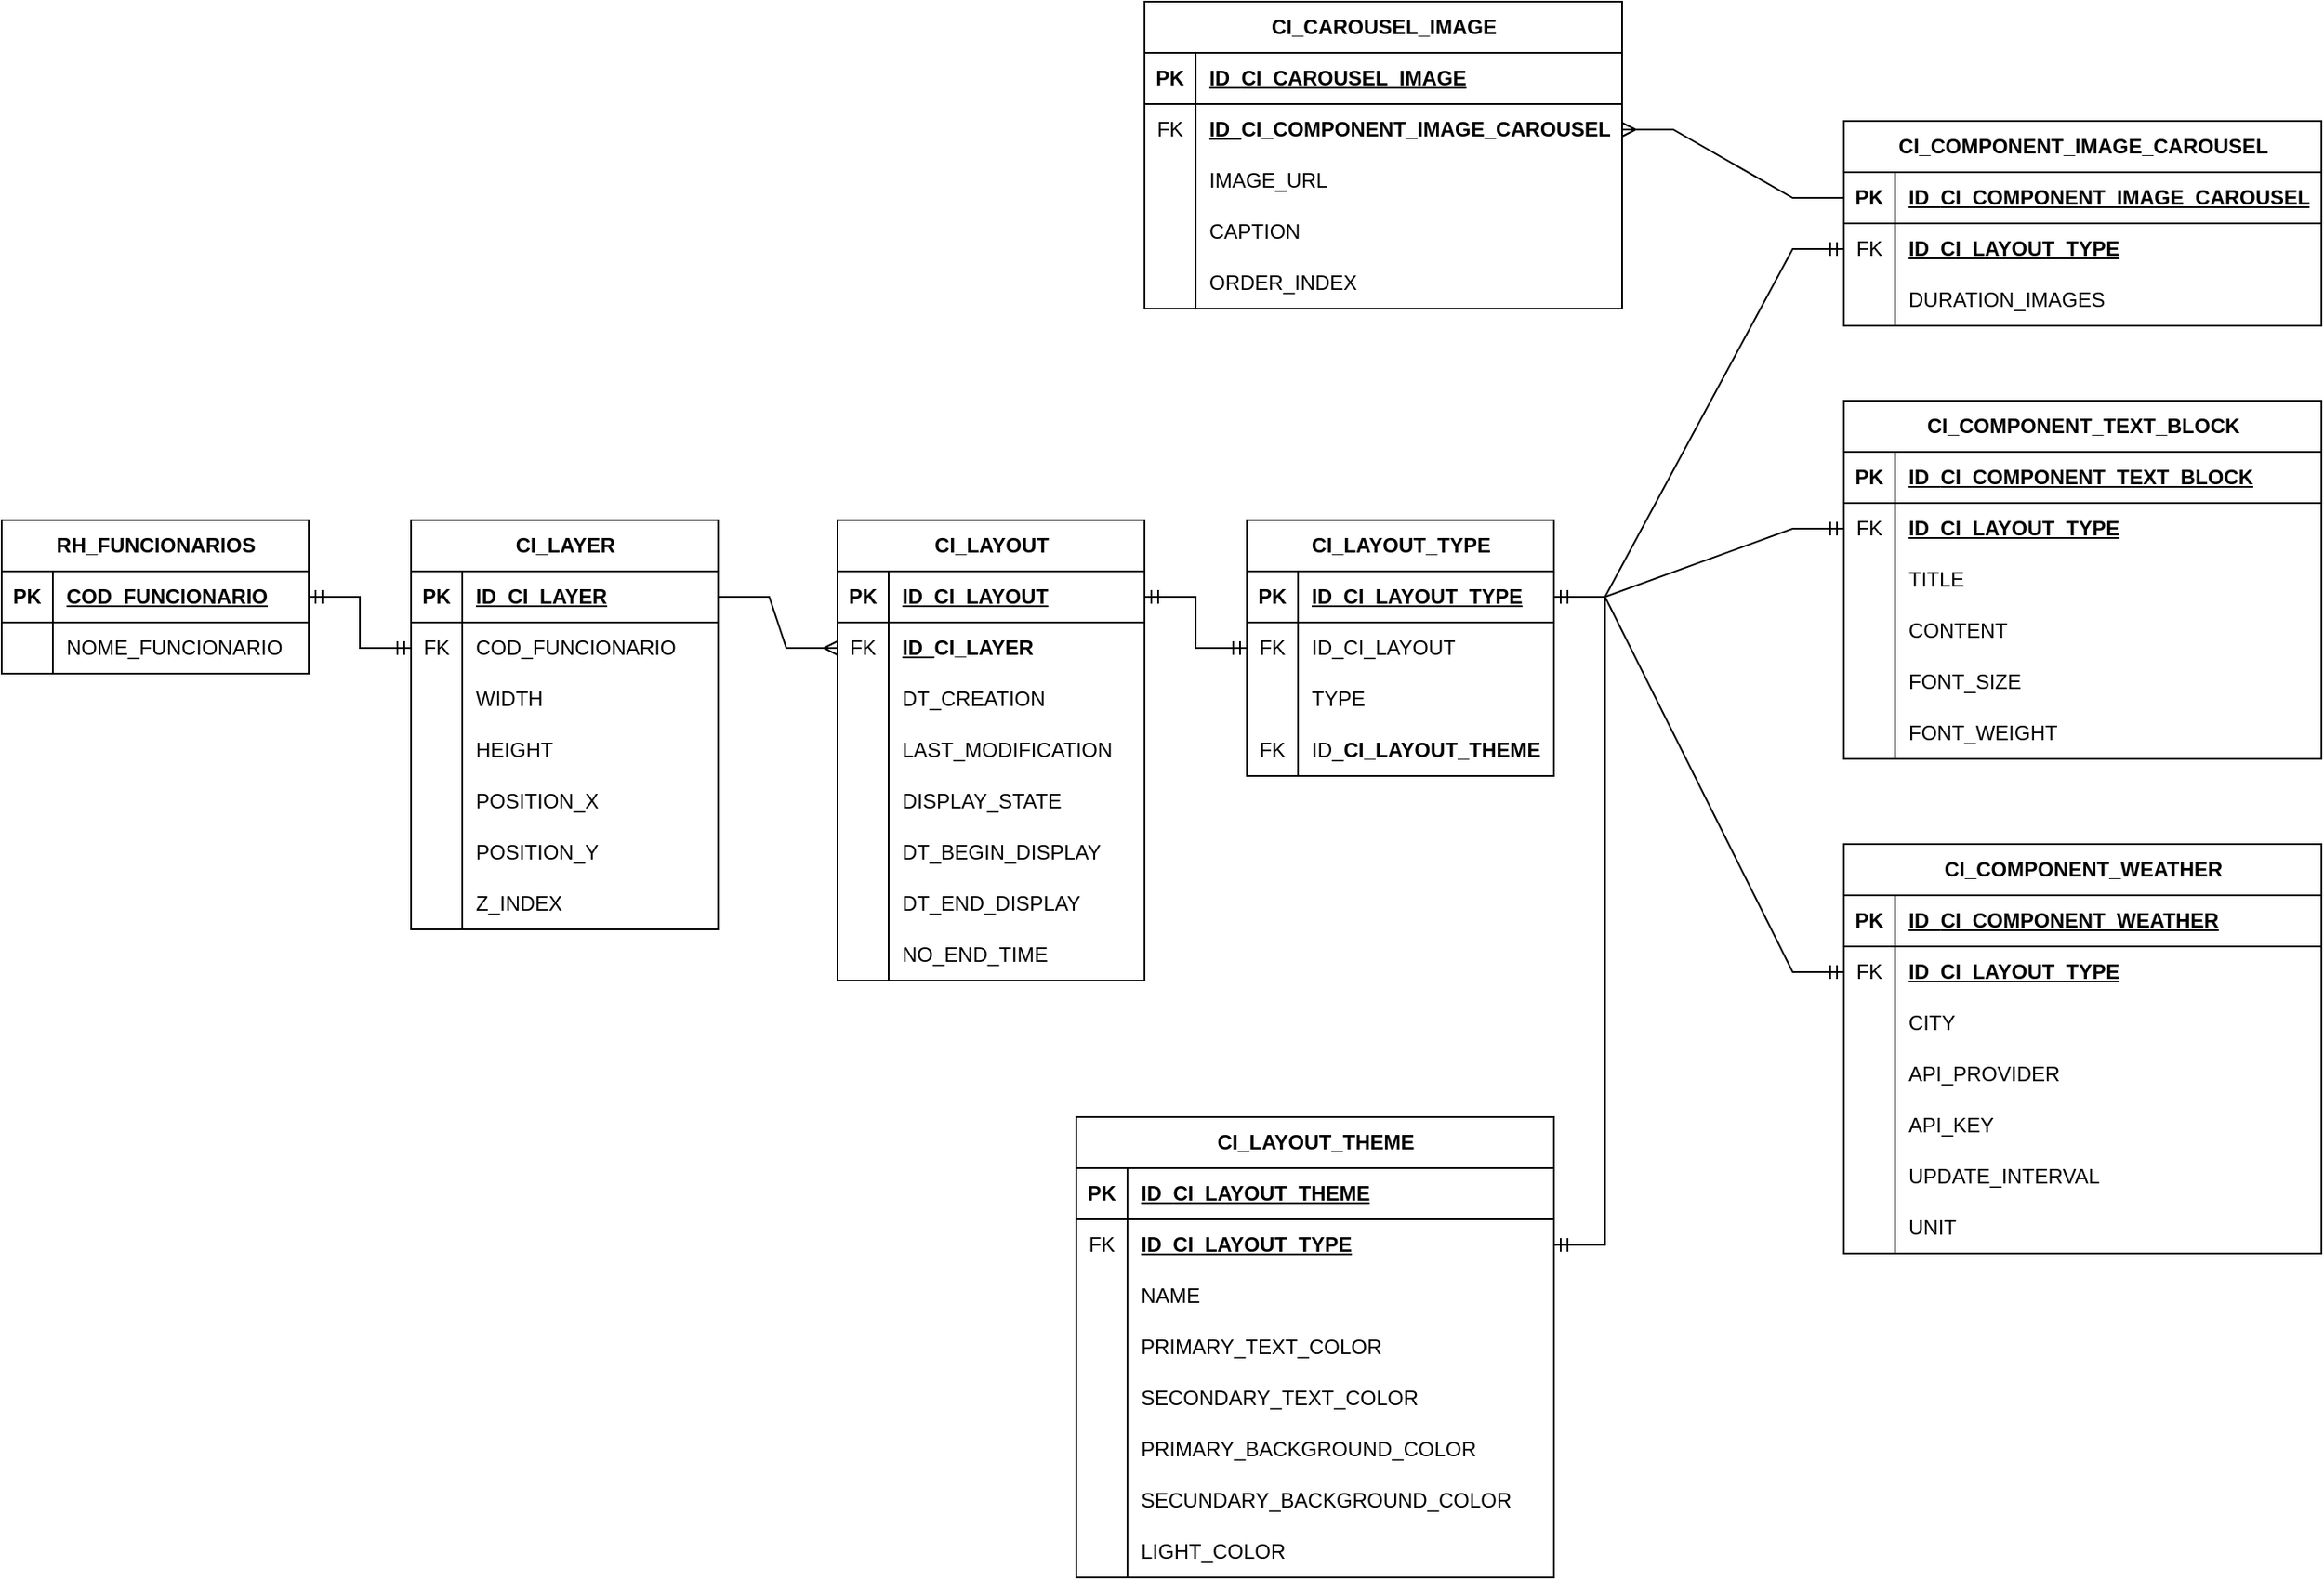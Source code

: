 <mxfile version="27.0.9">
  <diagram name="Página-1" id="IcR8IVx_5vvTw2B28DHa">
    <mxGraphModel dx="323" dy="1937" grid="0" gridSize="10" guides="1" tooltips="1" connect="1" arrows="1" fold="1" page="0" pageScale="1" pageWidth="827" pageHeight="1169" math="0" shadow="0">
      <root>
        <mxCell id="0" />
        <mxCell id="1" parent="0" />
        <mxCell id="bph9Scvqhu1BYLkuqi2d-315" value="CI_LAYOUT" style="shape=table;startSize=30;container=1;collapsible=1;childLayout=tableLayout;fixedRows=1;rowLines=0;fontStyle=1;align=center;resizeLast=1;html=1;" parent="1" vertex="1">
          <mxGeometry x="1450" y="-736" width="180" height="270" as="geometry" />
        </mxCell>
        <mxCell id="bph9Scvqhu1BYLkuqi2d-316" value="" style="shape=tableRow;horizontal=0;startSize=0;swimlaneHead=0;swimlaneBody=0;fillColor=none;collapsible=0;dropTarget=0;points=[[0,0.5],[1,0.5]];portConstraint=eastwest;top=0;left=0;right=0;bottom=1;" parent="bph9Scvqhu1BYLkuqi2d-315" vertex="1">
          <mxGeometry y="30" width="180" height="30" as="geometry" />
        </mxCell>
        <mxCell id="bph9Scvqhu1BYLkuqi2d-317" value="PK" style="shape=partialRectangle;connectable=0;fillColor=none;top=0;left=0;bottom=0;right=0;fontStyle=1;overflow=hidden;whiteSpace=wrap;html=1;" parent="bph9Scvqhu1BYLkuqi2d-316" vertex="1">
          <mxGeometry width="30" height="30" as="geometry">
            <mxRectangle width="30" height="30" as="alternateBounds" />
          </mxGeometry>
        </mxCell>
        <mxCell id="bph9Scvqhu1BYLkuqi2d-318" value="ID_CI_LAYOUT" style="shape=partialRectangle;connectable=0;fillColor=none;top=0;left=0;bottom=0;right=0;align=left;spacingLeft=6;fontStyle=5;overflow=hidden;whiteSpace=wrap;html=1;" parent="bph9Scvqhu1BYLkuqi2d-316" vertex="1">
          <mxGeometry x="30" width="150" height="30" as="geometry">
            <mxRectangle width="150" height="30" as="alternateBounds" />
          </mxGeometry>
        </mxCell>
        <mxCell id="bph9Scvqhu1BYLkuqi2d-319" value="" style="shape=tableRow;horizontal=0;startSize=0;swimlaneHead=0;swimlaneBody=0;fillColor=none;collapsible=0;dropTarget=0;points=[[0,0.5],[1,0.5]];portConstraint=eastwest;top=0;left=0;right=0;bottom=0;" parent="bph9Scvqhu1BYLkuqi2d-315" vertex="1">
          <mxGeometry y="60" width="180" height="30" as="geometry" />
        </mxCell>
        <mxCell id="bph9Scvqhu1BYLkuqi2d-320" value="FK" style="shape=partialRectangle;connectable=0;fillColor=none;top=0;left=0;bottom=0;right=0;fontStyle=0;overflow=hidden;whiteSpace=wrap;html=1;" parent="bph9Scvqhu1BYLkuqi2d-319" vertex="1">
          <mxGeometry width="30" height="30" as="geometry">
            <mxRectangle width="30" height="30" as="alternateBounds" />
          </mxGeometry>
        </mxCell>
        <mxCell id="bph9Scvqhu1BYLkuqi2d-321" value="&lt;span style=&quot;font-weight: 700; text-decoration-line: underline;&quot;&gt;ID_&lt;/span&gt;&lt;span style=&quot;font-weight: 700; text-wrap-mode: nowrap; text-align: center;&quot;&gt;CI_LAYER&lt;/span&gt;" style="shape=partialRectangle;connectable=0;fillColor=none;top=0;left=0;bottom=0;right=0;align=left;spacingLeft=6;fontStyle=0;overflow=hidden;whiteSpace=wrap;html=1;" parent="bph9Scvqhu1BYLkuqi2d-319" vertex="1">
          <mxGeometry x="30" width="150" height="30" as="geometry">
            <mxRectangle width="150" height="30" as="alternateBounds" />
          </mxGeometry>
        </mxCell>
        <mxCell id="bph9Scvqhu1BYLkuqi2d-322" value="" style="shape=tableRow;horizontal=0;startSize=0;swimlaneHead=0;swimlaneBody=0;fillColor=none;collapsible=0;dropTarget=0;points=[[0,0.5],[1,0.5]];portConstraint=eastwest;top=0;left=0;right=0;bottom=0;" parent="bph9Scvqhu1BYLkuqi2d-315" vertex="1">
          <mxGeometry y="90" width="180" height="30" as="geometry" />
        </mxCell>
        <mxCell id="bph9Scvqhu1BYLkuqi2d-323" value="" style="shape=partialRectangle;connectable=0;fillColor=none;top=0;left=0;bottom=0;right=0;editable=1;overflow=hidden;whiteSpace=wrap;html=1;" parent="bph9Scvqhu1BYLkuqi2d-322" vertex="1">
          <mxGeometry width="30" height="30" as="geometry">
            <mxRectangle width="30" height="30" as="alternateBounds" />
          </mxGeometry>
        </mxCell>
        <mxCell id="bph9Scvqhu1BYLkuqi2d-324" value="DT_CREATION" style="shape=partialRectangle;connectable=0;fillColor=none;top=0;left=0;bottom=0;right=0;align=left;spacingLeft=6;overflow=hidden;whiteSpace=wrap;html=1;" parent="bph9Scvqhu1BYLkuqi2d-322" vertex="1">
          <mxGeometry x="30" width="150" height="30" as="geometry">
            <mxRectangle width="150" height="30" as="alternateBounds" />
          </mxGeometry>
        </mxCell>
        <mxCell id="bph9Scvqhu1BYLkuqi2d-325" value="" style="shape=tableRow;horizontal=0;startSize=0;swimlaneHead=0;swimlaneBody=0;fillColor=none;collapsible=0;dropTarget=0;points=[[0,0.5],[1,0.5]];portConstraint=eastwest;top=0;left=0;right=0;bottom=0;" parent="bph9Scvqhu1BYLkuqi2d-315" vertex="1">
          <mxGeometry y="120" width="180" height="30" as="geometry" />
        </mxCell>
        <mxCell id="bph9Scvqhu1BYLkuqi2d-326" value="" style="shape=partialRectangle;connectable=0;fillColor=none;top=0;left=0;bottom=0;right=0;editable=1;overflow=hidden;whiteSpace=wrap;html=1;" parent="bph9Scvqhu1BYLkuqi2d-325" vertex="1">
          <mxGeometry width="30" height="30" as="geometry">
            <mxRectangle width="30" height="30" as="alternateBounds" />
          </mxGeometry>
        </mxCell>
        <mxCell id="bph9Scvqhu1BYLkuqi2d-327" value="LAST_MODIFICATION" style="shape=partialRectangle;connectable=0;fillColor=none;top=0;left=0;bottom=0;right=0;align=left;spacingLeft=6;overflow=hidden;whiteSpace=wrap;html=1;" parent="bph9Scvqhu1BYLkuqi2d-325" vertex="1">
          <mxGeometry x="30" width="150" height="30" as="geometry">
            <mxRectangle width="150" height="30" as="alternateBounds" />
          </mxGeometry>
        </mxCell>
        <mxCell id="bph9Scvqhu1BYLkuqi2d-328" value="" style="shape=tableRow;horizontal=0;startSize=0;swimlaneHead=0;swimlaneBody=0;fillColor=none;collapsible=0;dropTarget=0;points=[[0,0.5],[1,0.5]];portConstraint=eastwest;top=0;left=0;right=0;bottom=0;" parent="bph9Scvqhu1BYLkuqi2d-315" vertex="1">
          <mxGeometry y="150" width="180" height="30" as="geometry" />
        </mxCell>
        <mxCell id="bph9Scvqhu1BYLkuqi2d-329" value="" style="shape=partialRectangle;connectable=0;fillColor=none;top=0;left=0;bottom=0;right=0;editable=1;overflow=hidden;whiteSpace=wrap;html=1;" parent="bph9Scvqhu1BYLkuqi2d-328" vertex="1">
          <mxGeometry width="30" height="30" as="geometry">
            <mxRectangle width="30" height="30" as="alternateBounds" />
          </mxGeometry>
        </mxCell>
        <mxCell id="bph9Scvqhu1BYLkuqi2d-330" value="DISPLAY_STATE" style="shape=partialRectangle;connectable=0;fillColor=none;top=0;left=0;bottom=0;right=0;align=left;spacingLeft=6;overflow=hidden;whiteSpace=wrap;html=1;" parent="bph9Scvqhu1BYLkuqi2d-328" vertex="1">
          <mxGeometry x="30" width="150" height="30" as="geometry">
            <mxRectangle width="150" height="30" as="alternateBounds" />
          </mxGeometry>
        </mxCell>
        <mxCell id="bph9Scvqhu1BYLkuqi2d-552" value="" style="shape=tableRow;horizontal=0;startSize=0;swimlaneHead=0;swimlaneBody=0;fillColor=none;collapsible=0;dropTarget=0;points=[[0,0.5],[1,0.5]];portConstraint=eastwest;top=0;left=0;right=0;bottom=0;" parent="bph9Scvqhu1BYLkuqi2d-315" vertex="1">
          <mxGeometry y="180" width="180" height="30" as="geometry" />
        </mxCell>
        <mxCell id="bph9Scvqhu1BYLkuqi2d-553" value="" style="shape=partialRectangle;connectable=0;fillColor=none;top=0;left=0;bottom=0;right=0;editable=1;overflow=hidden;whiteSpace=wrap;html=1;" parent="bph9Scvqhu1BYLkuqi2d-552" vertex="1">
          <mxGeometry width="30" height="30" as="geometry">
            <mxRectangle width="30" height="30" as="alternateBounds" />
          </mxGeometry>
        </mxCell>
        <mxCell id="bph9Scvqhu1BYLkuqi2d-554" value="DT_BEGIN_DISPLAY" style="shape=partialRectangle;connectable=0;fillColor=none;top=0;left=0;bottom=0;right=0;align=left;spacingLeft=6;overflow=hidden;whiteSpace=wrap;html=1;" parent="bph9Scvqhu1BYLkuqi2d-552" vertex="1">
          <mxGeometry x="30" width="150" height="30" as="geometry">
            <mxRectangle width="150" height="30" as="alternateBounds" />
          </mxGeometry>
        </mxCell>
        <mxCell id="bph9Scvqhu1BYLkuqi2d-555" value="" style="shape=tableRow;horizontal=0;startSize=0;swimlaneHead=0;swimlaneBody=0;fillColor=none;collapsible=0;dropTarget=0;points=[[0,0.5],[1,0.5]];portConstraint=eastwest;top=0;left=0;right=0;bottom=0;" parent="bph9Scvqhu1BYLkuqi2d-315" vertex="1">
          <mxGeometry y="210" width="180" height="30" as="geometry" />
        </mxCell>
        <mxCell id="bph9Scvqhu1BYLkuqi2d-556" value="" style="shape=partialRectangle;connectable=0;fillColor=none;top=0;left=0;bottom=0;right=0;editable=1;overflow=hidden;whiteSpace=wrap;html=1;" parent="bph9Scvqhu1BYLkuqi2d-555" vertex="1">
          <mxGeometry width="30" height="30" as="geometry">
            <mxRectangle width="30" height="30" as="alternateBounds" />
          </mxGeometry>
        </mxCell>
        <mxCell id="bph9Scvqhu1BYLkuqi2d-557" value="DT_END_DISPLAY" style="shape=partialRectangle;connectable=0;fillColor=none;top=0;left=0;bottom=0;right=0;align=left;spacingLeft=6;overflow=hidden;whiteSpace=wrap;html=1;" parent="bph9Scvqhu1BYLkuqi2d-555" vertex="1">
          <mxGeometry x="30" width="150" height="30" as="geometry">
            <mxRectangle width="150" height="30" as="alternateBounds" />
          </mxGeometry>
        </mxCell>
        <mxCell id="bph9Scvqhu1BYLkuqi2d-598" value="" style="shape=tableRow;horizontal=0;startSize=0;swimlaneHead=0;swimlaneBody=0;fillColor=none;collapsible=0;dropTarget=0;points=[[0,0.5],[1,0.5]];portConstraint=eastwest;top=0;left=0;right=0;bottom=0;" parent="bph9Scvqhu1BYLkuqi2d-315" vertex="1">
          <mxGeometry y="240" width="180" height="30" as="geometry" />
        </mxCell>
        <mxCell id="bph9Scvqhu1BYLkuqi2d-599" value="" style="shape=partialRectangle;connectable=0;fillColor=none;top=0;left=0;bottom=0;right=0;editable=1;overflow=hidden;whiteSpace=wrap;html=1;" parent="bph9Scvqhu1BYLkuqi2d-598" vertex="1">
          <mxGeometry width="30" height="30" as="geometry">
            <mxRectangle width="30" height="30" as="alternateBounds" />
          </mxGeometry>
        </mxCell>
        <mxCell id="bph9Scvqhu1BYLkuqi2d-600" value="NO_END_TIME" style="shape=partialRectangle;connectable=0;fillColor=none;top=0;left=0;bottom=0;right=0;align=left;spacingLeft=6;overflow=hidden;whiteSpace=wrap;html=1;" parent="bph9Scvqhu1BYLkuqi2d-598" vertex="1">
          <mxGeometry x="30" width="150" height="30" as="geometry">
            <mxRectangle width="150" height="30" as="alternateBounds" />
          </mxGeometry>
        </mxCell>
        <mxCell id="bph9Scvqhu1BYLkuqi2d-408" value="RH_FUNCIONARIOS" style="shape=table;startSize=30;container=1;collapsible=1;childLayout=tableLayout;fixedRows=1;rowLines=0;fontStyle=1;align=center;resizeLast=1;html=1;" parent="1" vertex="1">
          <mxGeometry x="960" y="-736" width="180" height="90" as="geometry" />
        </mxCell>
        <mxCell id="bph9Scvqhu1BYLkuqi2d-409" value="" style="shape=tableRow;horizontal=0;startSize=0;swimlaneHead=0;swimlaneBody=0;fillColor=none;collapsible=0;dropTarget=0;points=[[0,0.5],[1,0.5]];portConstraint=eastwest;top=0;left=0;right=0;bottom=1;" parent="bph9Scvqhu1BYLkuqi2d-408" vertex="1">
          <mxGeometry y="30" width="180" height="30" as="geometry" />
        </mxCell>
        <mxCell id="bph9Scvqhu1BYLkuqi2d-410" value="PK" style="shape=partialRectangle;connectable=0;fillColor=none;top=0;left=0;bottom=0;right=0;fontStyle=1;overflow=hidden;whiteSpace=wrap;html=1;" parent="bph9Scvqhu1BYLkuqi2d-409" vertex="1">
          <mxGeometry width="30" height="30" as="geometry">
            <mxRectangle width="30" height="30" as="alternateBounds" />
          </mxGeometry>
        </mxCell>
        <mxCell id="bph9Scvqhu1BYLkuqi2d-411" value="COD_FUNCIONARIO" style="shape=partialRectangle;connectable=0;fillColor=none;top=0;left=0;bottom=0;right=0;align=left;spacingLeft=6;fontStyle=5;overflow=hidden;whiteSpace=wrap;html=1;" parent="bph9Scvqhu1BYLkuqi2d-409" vertex="1">
          <mxGeometry x="30" width="150" height="30" as="geometry">
            <mxRectangle width="150" height="30" as="alternateBounds" />
          </mxGeometry>
        </mxCell>
        <mxCell id="bph9Scvqhu1BYLkuqi2d-412" value="" style="shape=tableRow;horizontal=0;startSize=0;swimlaneHead=0;swimlaneBody=0;fillColor=none;collapsible=0;dropTarget=0;points=[[0,0.5],[1,0.5]];portConstraint=eastwest;top=0;left=0;right=0;bottom=0;" parent="bph9Scvqhu1BYLkuqi2d-408" vertex="1">
          <mxGeometry y="60" width="180" height="30" as="geometry" />
        </mxCell>
        <mxCell id="bph9Scvqhu1BYLkuqi2d-413" value="" style="shape=partialRectangle;connectable=0;fillColor=none;top=0;left=0;bottom=0;right=0;editable=1;overflow=hidden;whiteSpace=wrap;html=1;" parent="bph9Scvqhu1BYLkuqi2d-412" vertex="1">
          <mxGeometry width="30" height="30" as="geometry">
            <mxRectangle width="30" height="30" as="alternateBounds" />
          </mxGeometry>
        </mxCell>
        <mxCell id="bph9Scvqhu1BYLkuqi2d-414" value="NOME_FUNCIONARIO" style="shape=partialRectangle;connectable=0;fillColor=none;top=0;left=0;bottom=0;right=0;align=left;spacingLeft=6;overflow=hidden;whiteSpace=wrap;html=1;" parent="bph9Scvqhu1BYLkuqi2d-412" vertex="1">
          <mxGeometry x="30" width="150" height="30" as="geometry">
            <mxRectangle width="150" height="30" as="alternateBounds" />
          </mxGeometry>
        </mxCell>
        <mxCell id="bph9Scvqhu1BYLkuqi2d-415" value="" style="edgeStyle=entityRelationEdgeStyle;fontSize=12;html=1;endArrow=ERmandOne;startArrow=ERmandOne;rounded=0;entryX=0;entryY=0.5;entryDx=0;entryDy=0;exitX=1;exitY=0.5;exitDx=0;exitDy=0;" parent="1" source="bph9Scvqhu1BYLkuqi2d-316" target="bph9Scvqhu1BYLkuqi2d-420" edge="1">
          <mxGeometry width="100" height="100" relative="1" as="geometry">
            <mxPoint x="1470" y="-151" as="sourcePoint" />
            <mxPoint x="1410" y="-366" as="targetPoint" />
          </mxGeometry>
        </mxCell>
        <mxCell id="bph9Scvqhu1BYLkuqi2d-416" value="CI_LAYOUT_TYPE" style="shape=table;startSize=30;container=1;collapsible=1;childLayout=tableLayout;fixedRows=1;rowLines=0;fontStyle=1;align=center;resizeLast=1;html=1;" parent="1" vertex="1">
          <mxGeometry x="1690" y="-736" width="180" height="150" as="geometry" />
        </mxCell>
        <mxCell id="bph9Scvqhu1BYLkuqi2d-417" value="" style="shape=tableRow;horizontal=0;startSize=0;swimlaneHead=0;swimlaneBody=0;fillColor=none;collapsible=0;dropTarget=0;points=[[0,0.5],[1,0.5]];portConstraint=eastwest;top=0;left=0;right=0;bottom=1;" parent="bph9Scvqhu1BYLkuqi2d-416" vertex="1">
          <mxGeometry y="30" width="180" height="30" as="geometry" />
        </mxCell>
        <mxCell id="bph9Scvqhu1BYLkuqi2d-418" value="PK" style="shape=partialRectangle;connectable=0;fillColor=none;top=0;left=0;bottom=0;right=0;fontStyle=1;overflow=hidden;whiteSpace=wrap;html=1;" parent="bph9Scvqhu1BYLkuqi2d-417" vertex="1">
          <mxGeometry width="30" height="30" as="geometry">
            <mxRectangle width="30" height="30" as="alternateBounds" />
          </mxGeometry>
        </mxCell>
        <mxCell id="bph9Scvqhu1BYLkuqi2d-419" value="ID_CI_LAYOUT_TYPE" style="shape=partialRectangle;connectable=0;fillColor=none;top=0;left=0;bottom=0;right=0;align=left;spacingLeft=6;fontStyle=5;overflow=hidden;whiteSpace=wrap;html=1;" parent="bph9Scvqhu1BYLkuqi2d-417" vertex="1">
          <mxGeometry x="30" width="150" height="30" as="geometry">
            <mxRectangle width="150" height="30" as="alternateBounds" />
          </mxGeometry>
        </mxCell>
        <mxCell id="bph9Scvqhu1BYLkuqi2d-420" value="" style="shape=tableRow;horizontal=0;startSize=0;swimlaneHead=0;swimlaneBody=0;fillColor=none;collapsible=0;dropTarget=0;points=[[0,0.5],[1,0.5]];portConstraint=eastwest;top=0;left=0;right=0;bottom=0;" parent="bph9Scvqhu1BYLkuqi2d-416" vertex="1">
          <mxGeometry y="60" width="180" height="30" as="geometry" />
        </mxCell>
        <mxCell id="bph9Scvqhu1BYLkuqi2d-421" value="FK" style="shape=partialRectangle;connectable=0;fillColor=none;top=0;left=0;bottom=0;right=0;fontStyle=0;overflow=hidden;whiteSpace=wrap;html=1;" parent="bph9Scvqhu1BYLkuqi2d-420" vertex="1">
          <mxGeometry width="30" height="30" as="geometry">
            <mxRectangle width="30" height="30" as="alternateBounds" />
          </mxGeometry>
        </mxCell>
        <mxCell id="bph9Scvqhu1BYLkuqi2d-422" value="ID_CI_LAYOUT" style="shape=partialRectangle;connectable=0;fillColor=none;top=0;left=0;bottom=0;right=0;align=left;spacingLeft=6;fontStyle=0;overflow=hidden;whiteSpace=wrap;html=1;" parent="bph9Scvqhu1BYLkuqi2d-420" vertex="1">
          <mxGeometry x="30" width="150" height="30" as="geometry">
            <mxRectangle width="150" height="30" as="alternateBounds" />
          </mxGeometry>
        </mxCell>
        <mxCell id="bph9Scvqhu1BYLkuqi2d-423" value="" style="shape=tableRow;horizontal=0;startSize=0;swimlaneHead=0;swimlaneBody=0;fillColor=none;collapsible=0;dropTarget=0;points=[[0,0.5],[1,0.5]];portConstraint=eastwest;top=0;left=0;right=0;bottom=0;" parent="bph9Scvqhu1BYLkuqi2d-416" vertex="1">
          <mxGeometry y="90" width="180" height="30" as="geometry" />
        </mxCell>
        <mxCell id="bph9Scvqhu1BYLkuqi2d-424" value="" style="shape=partialRectangle;connectable=0;fillColor=none;top=0;left=0;bottom=0;right=0;editable=1;overflow=hidden;whiteSpace=wrap;html=1;" parent="bph9Scvqhu1BYLkuqi2d-423" vertex="1">
          <mxGeometry width="30" height="30" as="geometry">
            <mxRectangle width="30" height="30" as="alternateBounds" />
          </mxGeometry>
        </mxCell>
        <mxCell id="bph9Scvqhu1BYLkuqi2d-425" value="TYPE" style="shape=partialRectangle;connectable=0;fillColor=none;top=0;left=0;bottom=0;right=0;align=left;spacingLeft=6;overflow=hidden;whiteSpace=wrap;html=1;" parent="bph9Scvqhu1BYLkuqi2d-423" vertex="1">
          <mxGeometry x="30" width="150" height="30" as="geometry">
            <mxRectangle width="150" height="30" as="alternateBounds" />
          </mxGeometry>
        </mxCell>
        <mxCell id="bph9Scvqhu1BYLkuqi2d-558" value="" style="shape=tableRow;horizontal=0;startSize=0;swimlaneHead=0;swimlaneBody=0;fillColor=none;collapsible=0;dropTarget=0;points=[[0,0.5],[1,0.5]];portConstraint=eastwest;top=0;left=0;right=0;bottom=0;" parent="bph9Scvqhu1BYLkuqi2d-416" vertex="1">
          <mxGeometry y="120" width="180" height="30" as="geometry" />
        </mxCell>
        <mxCell id="bph9Scvqhu1BYLkuqi2d-559" value="FK" style="shape=partialRectangle;connectable=0;fillColor=none;top=0;left=0;bottom=0;right=0;fontStyle=0;overflow=hidden;whiteSpace=wrap;html=1;" parent="bph9Scvqhu1BYLkuqi2d-558" vertex="1">
          <mxGeometry width="30" height="30" as="geometry">
            <mxRectangle width="30" height="30" as="alternateBounds" />
          </mxGeometry>
        </mxCell>
        <mxCell id="bph9Scvqhu1BYLkuqi2d-560" value="ID_&lt;span style=&quot;font-weight: 700; text-align: center; text-wrap-mode: nowrap;&quot;&gt;CI_LAYOUT_THEME&lt;/span&gt;" style="shape=partialRectangle;connectable=0;fillColor=none;top=0;left=0;bottom=0;right=0;align=left;spacingLeft=6;fontStyle=0;overflow=hidden;whiteSpace=wrap;html=1;" parent="bph9Scvqhu1BYLkuqi2d-558" vertex="1">
          <mxGeometry x="30" width="150" height="30" as="geometry">
            <mxRectangle width="150" height="30" as="alternateBounds" />
          </mxGeometry>
        </mxCell>
        <mxCell id="bph9Scvqhu1BYLkuqi2d-432" value="" style="edgeStyle=entityRelationEdgeStyle;fontSize=12;html=1;endArrow=ERmany;rounded=0;entryX=0;entryY=0.5;entryDx=0;entryDy=0;exitX=1;exitY=0.5;exitDx=0;exitDy=0;" parent="1" source="bph9Scvqhu1BYLkuqi2d-602" target="bph9Scvqhu1BYLkuqi2d-319" edge="1">
          <mxGeometry width="100" height="100" relative="1" as="geometry">
            <mxPoint x="1140" y="-121" as="sourcePoint" />
            <mxPoint x="1280" y="-446" as="targetPoint" />
          </mxGeometry>
        </mxCell>
        <mxCell id="bph9Scvqhu1BYLkuqi2d-443" value="CI_COMPONENT_IMAGE_CAROUSEL" style="shape=table;startSize=30;container=1;collapsible=1;childLayout=tableLayout;fixedRows=1;rowLines=0;fontStyle=1;align=center;resizeLast=1;html=1;" parent="1" vertex="1">
          <mxGeometry x="2040" y="-970" width="280" height="120" as="geometry" />
        </mxCell>
        <mxCell id="bph9Scvqhu1BYLkuqi2d-444" value="" style="shape=tableRow;horizontal=0;startSize=0;swimlaneHead=0;swimlaneBody=0;fillColor=none;collapsible=0;dropTarget=0;points=[[0,0.5],[1,0.5]];portConstraint=eastwest;top=0;left=0;right=0;bottom=1;" parent="bph9Scvqhu1BYLkuqi2d-443" vertex="1">
          <mxGeometry y="30" width="280" height="30" as="geometry" />
        </mxCell>
        <mxCell id="bph9Scvqhu1BYLkuqi2d-445" value="PK" style="shape=partialRectangle;connectable=0;fillColor=none;top=0;left=0;bottom=0;right=0;fontStyle=1;overflow=hidden;whiteSpace=wrap;html=1;" parent="bph9Scvqhu1BYLkuqi2d-444" vertex="1">
          <mxGeometry width="30" height="30" as="geometry">
            <mxRectangle width="30" height="30" as="alternateBounds" />
          </mxGeometry>
        </mxCell>
        <mxCell id="bph9Scvqhu1BYLkuqi2d-446" value="ID_&lt;span style=&quot;text-align: center; text-wrap-mode: nowrap;&quot;&gt;CI_COMPONENT_IMAGE_CAROUSEL&lt;/span&gt;" style="shape=partialRectangle;connectable=0;fillColor=none;top=0;left=0;bottom=0;right=0;align=left;spacingLeft=6;fontStyle=5;overflow=hidden;whiteSpace=wrap;html=1;" parent="bph9Scvqhu1BYLkuqi2d-444" vertex="1">
          <mxGeometry x="30" width="250" height="30" as="geometry">
            <mxRectangle width="250" height="30" as="alternateBounds" />
          </mxGeometry>
        </mxCell>
        <mxCell id="bph9Scvqhu1BYLkuqi2d-447" value="" style="shape=tableRow;horizontal=0;startSize=0;swimlaneHead=0;swimlaneBody=0;fillColor=none;collapsible=0;dropTarget=0;points=[[0,0.5],[1,0.5]];portConstraint=eastwest;top=0;left=0;right=0;bottom=0;" parent="bph9Scvqhu1BYLkuqi2d-443" vertex="1">
          <mxGeometry y="60" width="280" height="30" as="geometry" />
        </mxCell>
        <mxCell id="bph9Scvqhu1BYLkuqi2d-448" value="FK" style="shape=partialRectangle;connectable=0;fillColor=none;top=0;left=0;bottom=0;right=0;fontStyle=0;overflow=hidden;whiteSpace=wrap;html=1;" parent="bph9Scvqhu1BYLkuqi2d-447" vertex="1">
          <mxGeometry width="30" height="30" as="geometry">
            <mxRectangle width="30" height="30" as="alternateBounds" />
          </mxGeometry>
        </mxCell>
        <mxCell id="bph9Scvqhu1BYLkuqi2d-449" value="&lt;span style=&quot;font-weight: 700; text-decoration-line: underline;&quot;&gt;ID_CI_LAYOUT_TYPE&lt;/span&gt;" style="shape=partialRectangle;connectable=0;fillColor=none;top=0;left=0;bottom=0;right=0;align=left;spacingLeft=6;fontStyle=0;overflow=hidden;whiteSpace=wrap;html=1;" parent="bph9Scvqhu1BYLkuqi2d-447" vertex="1">
          <mxGeometry x="30" width="250" height="30" as="geometry">
            <mxRectangle width="250" height="30" as="alternateBounds" />
          </mxGeometry>
        </mxCell>
        <mxCell id="bph9Scvqhu1BYLkuqi2d-450" value="" style="shape=tableRow;horizontal=0;startSize=0;swimlaneHead=0;swimlaneBody=0;fillColor=none;collapsible=0;dropTarget=0;points=[[0,0.5],[1,0.5]];portConstraint=eastwest;top=0;left=0;right=0;bottom=0;" parent="bph9Scvqhu1BYLkuqi2d-443" vertex="1">
          <mxGeometry y="90" width="280" height="30" as="geometry" />
        </mxCell>
        <mxCell id="bph9Scvqhu1BYLkuqi2d-451" value="" style="shape=partialRectangle;connectable=0;fillColor=none;top=0;left=0;bottom=0;right=0;editable=1;overflow=hidden;whiteSpace=wrap;html=1;" parent="bph9Scvqhu1BYLkuqi2d-450" vertex="1">
          <mxGeometry width="30" height="30" as="geometry">
            <mxRectangle width="30" height="30" as="alternateBounds" />
          </mxGeometry>
        </mxCell>
        <mxCell id="bph9Scvqhu1BYLkuqi2d-452" value="DURATION_IMAGES" style="shape=partialRectangle;connectable=0;fillColor=none;top=0;left=0;bottom=0;right=0;align=left;spacingLeft=6;overflow=hidden;whiteSpace=wrap;html=1;" parent="bph9Scvqhu1BYLkuqi2d-450" vertex="1">
          <mxGeometry x="30" width="250" height="30" as="geometry">
            <mxRectangle width="250" height="30" as="alternateBounds" />
          </mxGeometry>
        </mxCell>
        <mxCell id="bph9Scvqhu1BYLkuqi2d-466" value="CI_CAROUSEL_IMAGE" style="shape=table;startSize=30;container=1;collapsible=1;childLayout=tableLayout;fixedRows=1;rowLines=0;fontStyle=1;align=center;resizeLast=1;html=1;" parent="1" vertex="1">
          <mxGeometry x="1630" y="-1040" width="280" height="180" as="geometry" />
        </mxCell>
        <mxCell id="bph9Scvqhu1BYLkuqi2d-467" value="" style="shape=tableRow;horizontal=0;startSize=0;swimlaneHead=0;swimlaneBody=0;fillColor=none;collapsible=0;dropTarget=0;points=[[0,0.5],[1,0.5]];portConstraint=eastwest;top=0;left=0;right=0;bottom=1;" parent="bph9Scvqhu1BYLkuqi2d-466" vertex="1">
          <mxGeometry y="30" width="280" height="30" as="geometry" />
        </mxCell>
        <mxCell id="bph9Scvqhu1BYLkuqi2d-468" value="PK" style="shape=partialRectangle;connectable=0;fillColor=none;top=0;left=0;bottom=0;right=0;fontStyle=1;overflow=hidden;whiteSpace=wrap;html=1;" parent="bph9Scvqhu1BYLkuqi2d-467" vertex="1">
          <mxGeometry width="30" height="30" as="geometry">
            <mxRectangle width="30" height="30" as="alternateBounds" />
          </mxGeometry>
        </mxCell>
        <mxCell id="bph9Scvqhu1BYLkuqi2d-469" value="ID_&lt;span style=&quot;text-align: center; text-wrap-mode: nowrap;&quot;&gt;CI_CAROUSEL_IMAGE&lt;/span&gt;" style="shape=partialRectangle;connectable=0;fillColor=none;top=0;left=0;bottom=0;right=0;align=left;spacingLeft=6;fontStyle=5;overflow=hidden;whiteSpace=wrap;html=1;" parent="bph9Scvqhu1BYLkuqi2d-467" vertex="1">
          <mxGeometry x="30" width="250" height="30" as="geometry">
            <mxRectangle width="250" height="30" as="alternateBounds" />
          </mxGeometry>
        </mxCell>
        <mxCell id="bph9Scvqhu1BYLkuqi2d-470" value="" style="shape=tableRow;horizontal=0;startSize=0;swimlaneHead=0;swimlaneBody=0;fillColor=none;collapsible=0;dropTarget=0;points=[[0,0.5],[1,0.5]];portConstraint=eastwest;top=0;left=0;right=0;bottom=0;" parent="bph9Scvqhu1BYLkuqi2d-466" vertex="1">
          <mxGeometry y="60" width="280" height="30" as="geometry" />
        </mxCell>
        <mxCell id="bph9Scvqhu1BYLkuqi2d-471" value="FK" style="shape=partialRectangle;connectable=0;fillColor=none;top=0;left=0;bottom=0;right=0;fontStyle=0;overflow=hidden;whiteSpace=wrap;html=1;" parent="bph9Scvqhu1BYLkuqi2d-470" vertex="1">
          <mxGeometry width="30" height="30" as="geometry">
            <mxRectangle width="30" height="30" as="alternateBounds" />
          </mxGeometry>
        </mxCell>
        <mxCell id="bph9Scvqhu1BYLkuqi2d-472" value="&lt;span style=&quot;font-weight: 700; text-decoration-line: underline;&quot;&gt;ID_&lt;/span&gt;&lt;span style=&quot;font-weight: 700; text-wrap-mode: nowrap; text-align: center;&quot;&gt;CI_COMPONENT_IMAGE_CAROUSEL&lt;/span&gt;" style="shape=partialRectangle;connectable=0;fillColor=none;top=0;left=0;bottom=0;right=0;align=left;spacingLeft=6;fontStyle=0;overflow=hidden;whiteSpace=wrap;html=1;" parent="bph9Scvqhu1BYLkuqi2d-470" vertex="1">
          <mxGeometry x="30" width="250" height="30" as="geometry">
            <mxRectangle width="250" height="30" as="alternateBounds" />
          </mxGeometry>
        </mxCell>
        <mxCell id="bph9Scvqhu1BYLkuqi2d-473" value="" style="shape=tableRow;horizontal=0;startSize=0;swimlaneHead=0;swimlaneBody=0;fillColor=none;collapsible=0;dropTarget=0;points=[[0,0.5],[1,0.5]];portConstraint=eastwest;top=0;left=0;right=0;bottom=0;" parent="bph9Scvqhu1BYLkuqi2d-466" vertex="1">
          <mxGeometry y="90" width="280" height="30" as="geometry" />
        </mxCell>
        <mxCell id="bph9Scvqhu1BYLkuqi2d-474" value="" style="shape=partialRectangle;connectable=0;fillColor=none;top=0;left=0;bottom=0;right=0;editable=1;overflow=hidden;whiteSpace=wrap;html=1;" parent="bph9Scvqhu1BYLkuqi2d-473" vertex="1">
          <mxGeometry width="30" height="30" as="geometry">
            <mxRectangle width="30" height="30" as="alternateBounds" />
          </mxGeometry>
        </mxCell>
        <mxCell id="bph9Scvqhu1BYLkuqi2d-475" value="IMAGE_URL" style="shape=partialRectangle;connectable=0;fillColor=none;top=0;left=0;bottom=0;right=0;align=left;spacingLeft=6;overflow=hidden;whiteSpace=wrap;html=1;" parent="bph9Scvqhu1BYLkuqi2d-473" vertex="1">
          <mxGeometry x="30" width="250" height="30" as="geometry">
            <mxRectangle width="250" height="30" as="alternateBounds" />
          </mxGeometry>
        </mxCell>
        <mxCell id="bph9Scvqhu1BYLkuqi2d-476" value="" style="shape=tableRow;horizontal=0;startSize=0;swimlaneHead=0;swimlaneBody=0;fillColor=none;collapsible=0;dropTarget=0;points=[[0,0.5],[1,0.5]];portConstraint=eastwest;top=0;left=0;right=0;bottom=0;" parent="bph9Scvqhu1BYLkuqi2d-466" vertex="1">
          <mxGeometry y="120" width="280" height="30" as="geometry" />
        </mxCell>
        <mxCell id="bph9Scvqhu1BYLkuqi2d-477" value="" style="shape=partialRectangle;connectable=0;fillColor=none;top=0;left=0;bottom=0;right=0;editable=1;overflow=hidden;whiteSpace=wrap;html=1;" parent="bph9Scvqhu1BYLkuqi2d-476" vertex="1">
          <mxGeometry width="30" height="30" as="geometry">
            <mxRectangle width="30" height="30" as="alternateBounds" />
          </mxGeometry>
        </mxCell>
        <mxCell id="bph9Scvqhu1BYLkuqi2d-478" value="CAPTION" style="shape=partialRectangle;connectable=0;fillColor=none;top=0;left=0;bottom=0;right=0;align=left;spacingLeft=6;overflow=hidden;whiteSpace=wrap;html=1;" parent="bph9Scvqhu1BYLkuqi2d-476" vertex="1">
          <mxGeometry x="30" width="250" height="30" as="geometry">
            <mxRectangle width="250" height="30" as="alternateBounds" />
          </mxGeometry>
        </mxCell>
        <mxCell id="bph9Scvqhu1BYLkuqi2d-561" value="" style="shape=tableRow;horizontal=0;startSize=0;swimlaneHead=0;swimlaneBody=0;fillColor=none;collapsible=0;dropTarget=0;points=[[0,0.5],[1,0.5]];portConstraint=eastwest;top=0;left=0;right=0;bottom=0;" parent="bph9Scvqhu1BYLkuqi2d-466" vertex="1">
          <mxGeometry y="150" width="280" height="30" as="geometry" />
        </mxCell>
        <mxCell id="bph9Scvqhu1BYLkuqi2d-562" value="" style="shape=partialRectangle;connectable=0;fillColor=none;top=0;left=0;bottom=0;right=0;editable=1;overflow=hidden;whiteSpace=wrap;html=1;" parent="bph9Scvqhu1BYLkuqi2d-561" vertex="1">
          <mxGeometry width="30" height="30" as="geometry">
            <mxRectangle width="30" height="30" as="alternateBounds" />
          </mxGeometry>
        </mxCell>
        <mxCell id="bph9Scvqhu1BYLkuqi2d-563" value="ORDER_INDEX" style="shape=partialRectangle;connectable=0;fillColor=none;top=0;left=0;bottom=0;right=0;align=left;spacingLeft=6;overflow=hidden;whiteSpace=wrap;html=1;" parent="bph9Scvqhu1BYLkuqi2d-561" vertex="1">
          <mxGeometry x="30" width="250" height="30" as="geometry">
            <mxRectangle width="250" height="30" as="alternateBounds" />
          </mxGeometry>
        </mxCell>
        <mxCell id="bph9Scvqhu1BYLkuqi2d-498" value="CI_COMPONENT_WEATHER" style="shape=table;startSize=30;container=1;collapsible=1;childLayout=tableLayout;fixedRows=1;rowLines=0;fontStyle=1;align=center;resizeLast=1;html=1;" parent="1" vertex="1">
          <mxGeometry x="2040" y="-546" width="280" height="240" as="geometry" />
        </mxCell>
        <mxCell id="bph9Scvqhu1BYLkuqi2d-499" value="" style="shape=tableRow;horizontal=0;startSize=0;swimlaneHead=0;swimlaneBody=0;fillColor=none;collapsible=0;dropTarget=0;points=[[0,0.5],[1,0.5]];portConstraint=eastwest;top=0;left=0;right=0;bottom=1;" parent="bph9Scvqhu1BYLkuqi2d-498" vertex="1">
          <mxGeometry y="30" width="280" height="30" as="geometry" />
        </mxCell>
        <mxCell id="bph9Scvqhu1BYLkuqi2d-500" value="PK" style="shape=partialRectangle;connectable=0;fillColor=none;top=0;left=0;bottom=0;right=0;fontStyle=1;overflow=hidden;whiteSpace=wrap;html=1;" parent="bph9Scvqhu1BYLkuqi2d-499" vertex="1">
          <mxGeometry width="30" height="30" as="geometry">
            <mxRectangle width="30" height="30" as="alternateBounds" />
          </mxGeometry>
        </mxCell>
        <mxCell id="bph9Scvqhu1BYLkuqi2d-501" value="ID_&lt;span style=&quot;text-align: center; text-wrap-mode: nowrap;&quot;&gt;CI_COMPONENT_WEATHER&lt;/span&gt;" style="shape=partialRectangle;connectable=0;fillColor=none;top=0;left=0;bottom=0;right=0;align=left;spacingLeft=6;fontStyle=5;overflow=hidden;whiteSpace=wrap;html=1;" parent="bph9Scvqhu1BYLkuqi2d-499" vertex="1">
          <mxGeometry x="30" width="250" height="30" as="geometry">
            <mxRectangle width="250" height="30" as="alternateBounds" />
          </mxGeometry>
        </mxCell>
        <mxCell id="bph9Scvqhu1BYLkuqi2d-502" value="" style="shape=tableRow;horizontal=0;startSize=0;swimlaneHead=0;swimlaneBody=0;fillColor=none;collapsible=0;dropTarget=0;points=[[0,0.5],[1,0.5]];portConstraint=eastwest;top=0;left=0;right=0;bottom=0;" parent="bph9Scvqhu1BYLkuqi2d-498" vertex="1">
          <mxGeometry y="60" width="280" height="30" as="geometry" />
        </mxCell>
        <mxCell id="bph9Scvqhu1BYLkuqi2d-503" value="FK" style="shape=partialRectangle;connectable=0;fillColor=none;top=0;left=0;bottom=0;right=0;fontStyle=0;overflow=hidden;whiteSpace=wrap;html=1;" parent="bph9Scvqhu1BYLkuqi2d-502" vertex="1">
          <mxGeometry width="30" height="30" as="geometry">
            <mxRectangle width="30" height="30" as="alternateBounds" />
          </mxGeometry>
        </mxCell>
        <mxCell id="bph9Scvqhu1BYLkuqi2d-504" value="&lt;span style=&quot;font-weight: 700; text-decoration-line: underline;&quot;&gt;ID_CI_LAYOUT_TYPE&lt;/span&gt;" style="shape=partialRectangle;connectable=0;fillColor=none;top=0;left=0;bottom=0;right=0;align=left;spacingLeft=6;fontStyle=0;overflow=hidden;whiteSpace=wrap;html=1;" parent="bph9Scvqhu1BYLkuqi2d-502" vertex="1">
          <mxGeometry x="30" width="250" height="30" as="geometry">
            <mxRectangle width="250" height="30" as="alternateBounds" />
          </mxGeometry>
        </mxCell>
        <mxCell id="bph9Scvqhu1BYLkuqi2d-505" value="" style="shape=tableRow;horizontal=0;startSize=0;swimlaneHead=0;swimlaneBody=0;fillColor=none;collapsible=0;dropTarget=0;points=[[0,0.5],[1,0.5]];portConstraint=eastwest;top=0;left=0;right=0;bottom=0;" parent="bph9Scvqhu1BYLkuqi2d-498" vertex="1">
          <mxGeometry y="90" width="280" height="30" as="geometry" />
        </mxCell>
        <mxCell id="bph9Scvqhu1BYLkuqi2d-506" value="" style="shape=partialRectangle;connectable=0;fillColor=none;top=0;left=0;bottom=0;right=0;editable=1;overflow=hidden;whiteSpace=wrap;html=1;" parent="bph9Scvqhu1BYLkuqi2d-505" vertex="1">
          <mxGeometry width="30" height="30" as="geometry">
            <mxRectangle width="30" height="30" as="alternateBounds" />
          </mxGeometry>
        </mxCell>
        <mxCell id="bph9Scvqhu1BYLkuqi2d-507" value="CITY" style="shape=partialRectangle;connectable=0;fillColor=none;top=0;left=0;bottom=0;right=0;align=left;spacingLeft=6;overflow=hidden;whiteSpace=wrap;html=1;" parent="bph9Scvqhu1BYLkuqi2d-505" vertex="1">
          <mxGeometry x="30" width="250" height="30" as="geometry">
            <mxRectangle width="250" height="30" as="alternateBounds" />
          </mxGeometry>
        </mxCell>
        <mxCell id="bph9Scvqhu1BYLkuqi2d-508" value="" style="shape=tableRow;horizontal=0;startSize=0;swimlaneHead=0;swimlaneBody=0;fillColor=none;collapsible=0;dropTarget=0;points=[[0,0.5],[1,0.5]];portConstraint=eastwest;top=0;left=0;right=0;bottom=0;" parent="bph9Scvqhu1BYLkuqi2d-498" vertex="1">
          <mxGeometry y="120" width="280" height="30" as="geometry" />
        </mxCell>
        <mxCell id="bph9Scvqhu1BYLkuqi2d-509" value="" style="shape=partialRectangle;connectable=0;fillColor=none;top=0;left=0;bottom=0;right=0;editable=1;overflow=hidden;whiteSpace=wrap;html=1;" parent="bph9Scvqhu1BYLkuqi2d-508" vertex="1">
          <mxGeometry width="30" height="30" as="geometry">
            <mxRectangle width="30" height="30" as="alternateBounds" />
          </mxGeometry>
        </mxCell>
        <mxCell id="bph9Scvqhu1BYLkuqi2d-510" value="API_PROVIDER" style="shape=partialRectangle;connectable=0;fillColor=none;top=0;left=0;bottom=0;right=0;align=left;spacingLeft=6;overflow=hidden;whiteSpace=wrap;html=1;" parent="bph9Scvqhu1BYLkuqi2d-508" vertex="1">
          <mxGeometry x="30" width="250" height="30" as="geometry">
            <mxRectangle width="250" height="30" as="alternateBounds" />
          </mxGeometry>
        </mxCell>
        <mxCell id="bph9Scvqhu1BYLkuqi2d-520" value="" style="shape=tableRow;horizontal=0;startSize=0;swimlaneHead=0;swimlaneBody=0;fillColor=none;collapsible=0;dropTarget=0;points=[[0,0.5],[1,0.5]];portConstraint=eastwest;top=0;left=0;right=0;bottom=0;" parent="bph9Scvqhu1BYLkuqi2d-498" vertex="1">
          <mxGeometry y="150" width="280" height="30" as="geometry" />
        </mxCell>
        <mxCell id="bph9Scvqhu1BYLkuqi2d-521" value="" style="shape=partialRectangle;connectable=0;fillColor=none;top=0;left=0;bottom=0;right=0;editable=1;overflow=hidden;whiteSpace=wrap;html=1;" parent="bph9Scvqhu1BYLkuqi2d-520" vertex="1">
          <mxGeometry width="30" height="30" as="geometry">
            <mxRectangle width="30" height="30" as="alternateBounds" />
          </mxGeometry>
        </mxCell>
        <mxCell id="bph9Scvqhu1BYLkuqi2d-522" value="API_KEY" style="shape=partialRectangle;connectable=0;fillColor=none;top=0;left=0;bottom=0;right=0;align=left;spacingLeft=6;overflow=hidden;whiteSpace=wrap;html=1;" parent="bph9Scvqhu1BYLkuqi2d-520" vertex="1">
          <mxGeometry x="30" width="250" height="30" as="geometry">
            <mxRectangle width="250" height="30" as="alternateBounds" />
          </mxGeometry>
        </mxCell>
        <mxCell id="bph9Scvqhu1BYLkuqi2d-523" value="" style="shape=tableRow;horizontal=0;startSize=0;swimlaneHead=0;swimlaneBody=0;fillColor=none;collapsible=0;dropTarget=0;points=[[0,0.5],[1,0.5]];portConstraint=eastwest;top=0;left=0;right=0;bottom=0;" parent="bph9Scvqhu1BYLkuqi2d-498" vertex="1">
          <mxGeometry y="180" width="280" height="30" as="geometry" />
        </mxCell>
        <mxCell id="bph9Scvqhu1BYLkuqi2d-524" value="" style="shape=partialRectangle;connectable=0;fillColor=none;top=0;left=0;bottom=0;right=0;editable=1;overflow=hidden;whiteSpace=wrap;html=1;" parent="bph9Scvqhu1BYLkuqi2d-523" vertex="1">
          <mxGeometry width="30" height="30" as="geometry">
            <mxRectangle width="30" height="30" as="alternateBounds" />
          </mxGeometry>
        </mxCell>
        <mxCell id="bph9Scvqhu1BYLkuqi2d-525" value="UPDATE_INTERVAL" style="shape=partialRectangle;connectable=0;fillColor=none;top=0;left=0;bottom=0;right=0;align=left;spacingLeft=6;overflow=hidden;whiteSpace=wrap;html=1;" parent="bph9Scvqhu1BYLkuqi2d-523" vertex="1">
          <mxGeometry x="30" width="250" height="30" as="geometry">
            <mxRectangle width="250" height="30" as="alternateBounds" />
          </mxGeometry>
        </mxCell>
        <mxCell id="bph9Scvqhu1BYLkuqi2d-526" value="" style="shape=tableRow;horizontal=0;startSize=0;swimlaneHead=0;swimlaneBody=0;fillColor=none;collapsible=0;dropTarget=0;points=[[0,0.5],[1,0.5]];portConstraint=eastwest;top=0;left=0;right=0;bottom=0;" parent="bph9Scvqhu1BYLkuqi2d-498" vertex="1">
          <mxGeometry y="210" width="280" height="30" as="geometry" />
        </mxCell>
        <mxCell id="bph9Scvqhu1BYLkuqi2d-527" value="" style="shape=partialRectangle;connectable=0;fillColor=none;top=0;left=0;bottom=0;right=0;editable=1;overflow=hidden;whiteSpace=wrap;html=1;" parent="bph9Scvqhu1BYLkuqi2d-526" vertex="1">
          <mxGeometry width="30" height="30" as="geometry">
            <mxRectangle width="30" height="30" as="alternateBounds" />
          </mxGeometry>
        </mxCell>
        <mxCell id="bph9Scvqhu1BYLkuqi2d-528" value="UNIT" style="shape=partialRectangle;connectable=0;fillColor=none;top=0;left=0;bottom=0;right=0;align=left;spacingLeft=6;overflow=hidden;whiteSpace=wrap;html=1;" parent="bph9Scvqhu1BYLkuqi2d-526" vertex="1">
          <mxGeometry x="30" width="250" height="30" as="geometry">
            <mxRectangle width="250" height="30" as="alternateBounds" />
          </mxGeometry>
        </mxCell>
        <mxCell id="bph9Scvqhu1BYLkuqi2d-530" value="CI_COMPONENT_TEXT_BLOCK" style="shape=table;startSize=30;container=1;collapsible=1;childLayout=tableLayout;fixedRows=1;rowLines=0;fontStyle=1;align=center;resizeLast=1;html=1;" parent="1" vertex="1">
          <mxGeometry x="2040" y="-806" width="280" height="210" as="geometry" />
        </mxCell>
        <mxCell id="bph9Scvqhu1BYLkuqi2d-531" value="" style="shape=tableRow;horizontal=0;startSize=0;swimlaneHead=0;swimlaneBody=0;fillColor=none;collapsible=0;dropTarget=0;points=[[0,0.5],[1,0.5]];portConstraint=eastwest;top=0;left=0;right=0;bottom=1;" parent="bph9Scvqhu1BYLkuqi2d-530" vertex="1">
          <mxGeometry y="30" width="280" height="30" as="geometry" />
        </mxCell>
        <mxCell id="bph9Scvqhu1BYLkuqi2d-532" value="PK" style="shape=partialRectangle;connectable=0;fillColor=none;top=0;left=0;bottom=0;right=0;fontStyle=1;overflow=hidden;whiteSpace=wrap;html=1;" parent="bph9Scvqhu1BYLkuqi2d-531" vertex="1">
          <mxGeometry width="30" height="30" as="geometry">
            <mxRectangle width="30" height="30" as="alternateBounds" />
          </mxGeometry>
        </mxCell>
        <mxCell id="bph9Scvqhu1BYLkuqi2d-533" value="ID_&lt;span style=&quot;text-align: center; text-wrap-mode: nowrap;&quot;&gt;CI_COMPONENT_TEXT_BLOCK&lt;/span&gt;" style="shape=partialRectangle;connectable=0;fillColor=none;top=0;left=0;bottom=0;right=0;align=left;spacingLeft=6;fontStyle=5;overflow=hidden;whiteSpace=wrap;html=1;" parent="bph9Scvqhu1BYLkuqi2d-531" vertex="1">
          <mxGeometry x="30" width="250" height="30" as="geometry">
            <mxRectangle width="250" height="30" as="alternateBounds" />
          </mxGeometry>
        </mxCell>
        <mxCell id="bph9Scvqhu1BYLkuqi2d-534" value="" style="shape=tableRow;horizontal=0;startSize=0;swimlaneHead=0;swimlaneBody=0;fillColor=none;collapsible=0;dropTarget=0;points=[[0,0.5],[1,0.5]];portConstraint=eastwest;top=0;left=0;right=0;bottom=0;" parent="bph9Scvqhu1BYLkuqi2d-530" vertex="1">
          <mxGeometry y="60" width="280" height="30" as="geometry" />
        </mxCell>
        <mxCell id="bph9Scvqhu1BYLkuqi2d-535" value="FK" style="shape=partialRectangle;connectable=0;fillColor=none;top=0;left=0;bottom=0;right=0;fontStyle=0;overflow=hidden;whiteSpace=wrap;html=1;" parent="bph9Scvqhu1BYLkuqi2d-534" vertex="1">
          <mxGeometry width="30" height="30" as="geometry">
            <mxRectangle width="30" height="30" as="alternateBounds" />
          </mxGeometry>
        </mxCell>
        <mxCell id="bph9Scvqhu1BYLkuqi2d-536" value="&lt;span style=&quot;font-weight: 700; text-decoration-line: underline;&quot;&gt;ID_CI_LAYOUT_TYPE&lt;/span&gt;" style="shape=partialRectangle;connectable=0;fillColor=none;top=0;left=0;bottom=0;right=0;align=left;spacingLeft=6;fontStyle=0;overflow=hidden;whiteSpace=wrap;html=1;" parent="bph9Scvqhu1BYLkuqi2d-534" vertex="1">
          <mxGeometry x="30" width="250" height="30" as="geometry">
            <mxRectangle width="250" height="30" as="alternateBounds" />
          </mxGeometry>
        </mxCell>
        <mxCell id="bph9Scvqhu1BYLkuqi2d-537" value="" style="shape=tableRow;horizontal=0;startSize=0;swimlaneHead=0;swimlaneBody=0;fillColor=none;collapsible=0;dropTarget=0;points=[[0,0.5],[1,0.5]];portConstraint=eastwest;top=0;left=0;right=0;bottom=0;" parent="bph9Scvqhu1BYLkuqi2d-530" vertex="1">
          <mxGeometry y="90" width="280" height="30" as="geometry" />
        </mxCell>
        <mxCell id="bph9Scvqhu1BYLkuqi2d-538" value="" style="shape=partialRectangle;connectable=0;fillColor=none;top=0;left=0;bottom=0;right=0;editable=1;overflow=hidden;whiteSpace=wrap;html=1;" parent="bph9Scvqhu1BYLkuqi2d-537" vertex="1">
          <mxGeometry width="30" height="30" as="geometry">
            <mxRectangle width="30" height="30" as="alternateBounds" />
          </mxGeometry>
        </mxCell>
        <mxCell id="bph9Scvqhu1BYLkuqi2d-539" value="TITLE" style="shape=partialRectangle;connectable=0;fillColor=none;top=0;left=0;bottom=0;right=0;align=left;spacingLeft=6;overflow=hidden;whiteSpace=wrap;html=1;" parent="bph9Scvqhu1BYLkuqi2d-537" vertex="1">
          <mxGeometry x="30" width="250" height="30" as="geometry">
            <mxRectangle width="250" height="30" as="alternateBounds" />
          </mxGeometry>
        </mxCell>
        <mxCell id="bph9Scvqhu1BYLkuqi2d-540" value="" style="shape=tableRow;horizontal=0;startSize=0;swimlaneHead=0;swimlaneBody=0;fillColor=none;collapsible=0;dropTarget=0;points=[[0,0.5],[1,0.5]];portConstraint=eastwest;top=0;left=0;right=0;bottom=0;" parent="bph9Scvqhu1BYLkuqi2d-530" vertex="1">
          <mxGeometry y="120" width="280" height="30" as="geometry" />
        </mxCell>
        <mxCell id="bph9Scvqhu1BYLkuqi2d-541" value="" style="shape=partialRectangle;connectable=0;fillColor=none;top=0;left=0;bottom=0;right=0;editable=1;overflow=hidden;whiteSpace=wrap;html=1;" parent="bph9Scvqhu1BYLkuqi2d-540" vertex="1">
          <mxGeometry width="30" height="30" as="geometry">
            <mxRectangle width="30" height="30" as="alternateBounds" />
          </mxGeometry>
        </mxCell>
        <mxCell id="bph9Scvqhu1BYLkuqi2d-542" value="CONTENT" style="shape=partialRectangle;connectable=0;fillColor=none;top=0;left=0;bottom=0;right=0;align=left;spacingLeft=6;overflow=hidden;whiteSpace=wrap;html=1;" parent="bph9Scvqhu1BYLkuqi2d-540" vertex="1">
          <mxGeometry x="30" width="250" height="30" as="geometry">
            <mxRectangle width="250" height="30" as="alternateBounds" />
          </mxGeometry>
        </mxCell>
        <mxCell id="bph9Scvqhu1BYLkuqi2d-543" value="" style="shape=tableRow;horizontal=0;startSize=0;swimlaneHead=0;swimlaneBody=0;fillColor=none;collapsible=0;dropTarget=0;points=[[0,0.5],[1,0.5]];portConstraint=eastwest;top=0;left=0;right=0;bottom=0;" parent="bph9Scvqhu1BYLkuqi2d-530" vertex="1">
          <mxGeometry y="150" width="280" height="30" as="geometry" />
        </mxCell>
        <mxCell id="bph9Scvqhu1BYLkuqi2d-544" value="" style="shape=partialRectangle;connectable=0;fillColor=none;top=0;left=0;bottom=0;right=0;editable=1;overflow=hidden;whiteSpace=wrap;html=1;" parent="bph9Scvqhu1BYLkuqi2d-543" vertex="1">
          <mxGeometry width="30" height="30" as="geometry">
            <mxRectangle width="30" height="30" as="alternateBounds" />
          </mxGeometry>
        </mxCell>
        <mxCell id="bph9Scvqhu1BYLkuqi2d-545" value="FONT_SIZE" style="shape=partialRectangle;connectable=0;fillColor=none;top=0;left=0;bottom=0;right=0;align=left;spacingLeft=6;overflow=hidden;whiteSpace=wrap;html=1;" parent="bph9Scvqhu1BYLkuqi2d-543" vertex="1">
          <mxGeometry x="30" width="250" height="30" as="geometry">
            <mxRectangle width="250" height="30" as="alternateBounds" />
          </mxGeometry>
        </mxCell>
        <mxCell id="bph9Scvqhu1BYLkuqi2d-546" value="" style="shape=tableRow;horizontal=0;startSize=0;swimlaneHead=0;swimlaneBody=0;fillColor=none;collapsible=0;dropTarget=0;points=[[0,0.5],[1,0.5]];portConstraint=eastwest;top=0;left=0;right=0;bottom=0;" parent="bph9Scvqhu1BYLkuqi2d-530" vertex="1">
          <mxGeometry y="180" width="280" height="30" as="geometry" />
        </mxCell>
        <mxCell id="bph9Scvqhu1BYLkuqi2d-547" value="" style="shape=partialRectangle;connectable=0;fillColor=none;top=0;left=0;bottom=0;right=0;editable=1;overflow=hidden;whiteSpace=wrap;html=1;" parent="bph9Scvqhu1BYLkuqi2d-546" vertex="1">
          <mxGeometry width="30" height="30" as="geometry">
            <mxRectangle width="30" height="30" as="alternateBounds" />
          </mxGeometry>
        </mxCell>
        <mxCell id="bph9Scvqhu1BYLkuqi2d-548" value="FONT_WEIGHT" style="shape=partialRectangle;connectable=0;fillColor=none;top=0;left=0;bottom=0;right=0;align=left;spacingLeft=6;overflow=hidden;whiteSpace=wrap;html=1;" parent="bph9Scvqhu1BYLkuqi2d-546" vertex="1">
          <mxGeometry x="30" width="250" height="30" as="geometry">
            <mxRectangle width="250" height="30" as="alternateBounds" />
          </mxGeometry>
        </mxCell>
        <mxCell id="bph9Scvqhu1BYLkuqi2d-564" value="" style="edgeStyle=entityRelationEdgeStyle;fontSize=12;html=1;endArrow=ERmandOne;startArrow=ERmandOne;rounded=0;entryX=1;entryY=0.5;entryDx=0;entryDy=0;exitX=0;exitY=0.5;exitDx=0;exitDy=0;" parent="1" source="bph9Scvqhu1BYLkuqi2d-447" target="bph9Scvqhu1BYLkuqi2d-417" edge="1">
          <mxGeometry width="100" height="100" relative="1" as="geometry">
            <mxPoint x="1960" y="-890" as="sourcePoint" />
            <mxPoint x="1970" y="-366" as="targetPoint" />
          </mxGeometry>
        </mxCell>
        <mxCell id="bph9Scvqhu1BYLkuqi2d-565" value="" style="edgeStyle=entityRelationEdgeStyle;fontSize=12;html=1;endArrow=ERmandOne;startArrow=ERmandOne;rounded=0;exitX=0;exitY=0.5;exitDx=0;exitDy=0;entryX=1;entryY=0.5;entryDx=0;entryDy=0;" parent="1" source="bph9Scvqhu1BYLkuqi2d-534" target="bph9Scvqhu1BYLkuqi2d-417" edge="1">
          <mxGeometry width="100" height="100" relative="1" as="geometry">
            <mxPoint x="2110" y="-456" as="sourcePoint" />
            <mxPoint x="1960" y="-2" as="targetPoint" />
          </mxGeometry>
        </mxCell>
        <mxCell id="bph9Scvqhu1BYLkuqi2d-566" value="" style="edgeStyle=entityRelationEdgeStyle;fontSize=12;html=1;endArrow=ERmandOne;startArrow=ERmandOne;rounded=0;exitX=0;exitY=0.5;exitDx=0;exitDy=0;entryX=1;entryY=0.5;entryDx=0;entryDy=0;" parent="1" source="bph9Scvqhu1BYLkuqi2d-502" target="bph9Scvqhu1BYLkuqi2d-417" edge="1">
          <mxGeometry width="100" height="100" relative="1" as="geometry">
            <mxPoint x="2130" y="-346" as="sourcePoint" />
            <mxPoint x="1980" y="108" as="targetPoint" />
          </mxGeometry>
        </mxCell>
        <mxCell id="bph9Scvqhu1BYLkuqi2d-568" value="CI_LAYOUT_THEME" style="shape=table;startSize=30;container=1;collapsible=1;childLayout=tableLayout;fixedRows=1;rowLines=0;fontStyle=1;align=center;resizeLast=1;html=1;" parent="1" vertex="1">
          <mxGeometry x="1590" y="-386" width="280" height="270" as="geometry" />
        </mxCell>
        <mxCell id="bph9Scvqhu1BYLkuqi2d-569" value="" style="shape=tableRow;horizontal=0;startSize=0;swimlaneHead=0;swimlaneBody=0;fillColor=none;collapsible=0;dropTarget=0;points=[[0,0.5],[1,0.5]];portConstraint=eastwest;top=0;left=0;right=0;bottom=1;" parent="bph9Scvqhu1BYLkuqi2d-568" vertex="1">
          <mxGeometry y="30" width="280" height="30" as="geometry" />
        </mxCell>
        <mxCell id="bph9Scvqhu1BYLkuqi2d-570" value="PK" style="shape=partialRectangle;connectable=0;fillColor=none;top=0;left=0;bottom=0;right=0;fontStyle=1;overflow=hidden;whiteSpace=wrap;html=1;" parent="bph9Scvqhu1BYLkuqi2d-569" vertex="1">
          <mxGeometry width="30" height="30" as="geometry">
            <mxRectangle width="30" height="30" as="alternateBounds" />
          </mxGeometry>
        </mxCell>
        <mxCell id="bph9Scvqhu1BYLkuqi2d-571" value="ID_&lt;span style=&quot;text-align: center; text-wrap-mode: nowrap;&quot;&gt;CI_LAYOUT_THEME&lt;/span&gt;" style="shape=partialRectangle;connectable=0;fillColor=none;top=0;left=0;bottom=0;right=0;align=left;spacingLeft=6;fontStyle=5;overflow=hidden;whiteSpace=wrap;html=1;" parent="bph9Scvqhu1BYLkuqi2d-569" vertex="1">
          <mxGeometry x="30" width="250" height="30" as="geometry">
            <mxRectangle width="250" height="30" as="alternateBounds" />
          </mxGeometry>
        </mxCell>
        <mxCell id="bph9Scvqhu1BYLkuqi2d-572" value="" style="shape=tableRow;horizontal=0;startSize=0;swimlaneHead=0;swimlaneBody=0;fillColor=none;collapsible=0;dropTarget=0;points=[[0,0.5],[1,0.5]];portConstraint=eastwest;top=0;left=0;right=0;bottom=0;" parent="bph9Scvqhu1BYLkuqi2d-568" vertex="1">
          <mxGeometry y="60" width="280" height="30" as="geometry" />
        </mxCell>
        <mxCell id="bph9Scvqhu1BYLkuqi2d-573" value="FK" style="shape=partialRectangle;connectable=0;fillColor=none;top=0;left=0;bottom=0;right=0;fontStyle=0;overflow=hidden;whiteSpace=wrap;html=1;" parent="bph9Scvqhu1BYLkuqi2d-572" vertex="1">
          <mxGeometry width="30" height="30" as="geometry">
            <mxRectangle width="30" height="30" as="alternateBounds" />
          </mxGeometry>
        </mxCell>
        <mxCell id="bph9Scvqhu1BYLkuqi2d-574" value="&lt;span style=&quot;font-weight: 700; text-decoration-line: underline;&quot;&gt;ID_CI_LAYOUT_TYPE&lt;/span&gt;" style="shape=partialRectangle;connectable=0;fillColor=none;top=0;left=0;bottom=0;right=0;align=left;spacingLeft=6;fontStyle=0;overflow=hidden;whiteSpace=wrap;html=1;" parent="bph9Scvqhu1BYLkuqi2d-572" vertex="1">
          <mxGeometry x="30" width="250" height="30" as="geometry">
            <mxRectangle width="250" height="30" as="alternateBounds" />
          </mxGeometry>
        </mxCell>
        <mxCell id="bph9Scvqhu1BYLkuqi2d-575" value="" style="shape=tableRow;horizontal=0;startSize=0;swimlaneHead=0;swimlaneBody=0;fillColor=none;collapsible=0;dropTarget=0;points=[[0,0.5],[1,0.5]];portConstraint=eastwest;top=0;left=0;right=0;bottom=0;" parent="bph9Scvqhu1BYLkuqi2d-568" vertex="1">
          <mxGeometry y="90" width="280" height="30" as="geometry" />
        </mxCell>
        <mxCell id="bph9Scvqhu1BYLkuqi2d-576" value="" style="shape=partialRectangle;connectable=0;fillColor=none;top=0;left=0;bottom=0;right=0;editable=1;overflow=hidden;whiteSpace=wrap;html=1;" parent="bph9Scvqhu1BYLkuqi2d-575" vertex="1">
          <mxGeometry width="30" height="30" as="geometry">
            <mxRectangle width="30" height="30" as="alternateBounds" />
          </mxGeometry>
        </mxCell>
        <mxCell id="bph9Scvqhu1BYLkuqi2d-577" value="NAME" style="shape=partialRectangle;connectable=0;fillColor=none;top=0;left=0;bottom=0;right=0;align=left;spacingLeft=6;overflow=hidden;whiteSpace=wrap;html=1;" parent="bph9Scvqhu1BYLkuqi2d-575" vertex="1">
          <mxGeometry x="30" width="250" height="30" as="geometry">
            <mxRectangle width="250" height="30" as="alternateBounds" />
          </mxGeometry>
        </mxCell>
        <mxCell id="bph9Scvqhu1BYLkuqi2d-581" value="" style="shape=tableRow;horizontal=0;startSize=0;swimlaneHead=0;swimlaneBody=0;fillColor=none;collapsible=0;dropTarget=0;points=[[0,0.5],[1,0.5]];portConstraint=eastwest;top=0;left=0;right=0;bottom=0;" parent="bph9Scvqhu1BYLkuqi2d-568" vertex="1">
          <mxGeometry y="120" width="280" height="30" as="geometry" />
        </mxCell>
        <mxCell id="bph9Scvqhu1BYLkuqi2d-582" value="" style="shape=partialRectangle;connectable=0;fillColor=none;top=0;left=0;bottom=0;right=0;editable=1;overflow=hidden;whiteSpace=wrap;html=1;" parent="bph9Scvqhu1BYLkuqi2d-581" vertex="1">
          <mxGeometry width="30" height="30" as="geometry">
            <mxRectangle width="30" height="30" as="alternateBounds" />
          </mxGeometry>
        </mxCell>
        <mxCell id="bph9Scvqhu1BYLkuqi2d-583" value="PRIMARY_TEXT_COLOR" style="shape=partialRectangle;connectable=0;fillColor=none;top=0;left=0;bottom=0;right=0;align=left;spacingLeft=6;overflow=hidden;whiteSpace=wrap;html=1;" parent="bph9Scvqhu1BYLkuqi2d-581" vertex="1">
          <mxGeometry x="30" width="250" height="30" as="geometry">
            <mxRectangle width="250" height="30" as="alternateBounds" />
          </mxGeometry>
        </mxCell>
        <mxCell id="bph9Scvqhu1BYLkuqi2d-584" value="" style="shape=tableRow;horizontal=0;startSize=0;swimlaneHead=0;swimlaneBody=0;fillColor=none;collapsible=0;dropTarget=0;points=[[0,0.5],[1,0.5]];portConstraint=eastwest;top=0;left=0;right=0;bottom=0;" parent="bph9Scvqhu1BYLkuqi2d-568" vertex="1">
          <mxGeometry y="150" width="280" height="30" as="geometry" />
        </mxCell>
        <mxCell id="bph9Scvqhu1BYLkuqi2d-585" value="" style="shape=partialRectangle;connectable=0;fillColor=none;top=0;left=0;bottom=0;right=0;editable=1;overflow=hidden;whiteSpace=wrap;html=1;" parent="bph9Scvqhu1BYLkuqi2d-584" vertex="1">
          <mxGeometry width="30" height="30" as="geometry">
            <mxRectangle width="30" height="30" as="alternateBounds" />
          </mxGeometry>
        </mxCell>
        <mxCell id="bph9Scvqhu1BYLkuqi2d-586" value="SECONDARY_TEXT_COLOR" style="shape=partialRectangle;connectable=0;fillColor=none;top=0;left=0;bottom=0;right=0;align=left;spacingLeft=6;overflow=hidden;whiteSpace=wrap;html=1;" parent="bph9Scvqhu1BYLkuqi2d-584" vertex="1">
          <mxGeometry x="30" width="250" height="30" as="geometry">
            <mxRectangle width="250" height="30" as="alternateBounds" />
          </mxGeometry>
        </mxCell>
        <mxCell id="bph9Scvqhu1BYLkuqi2d-587" value="" style="shape=tableRow;horizontal=0;startSize=0;swimlaneHead=0;swimlaneBody=0;fillColor=none;collapsible=0;dropTarget=0;points=[[0,0.5],[1,0.5]];portConstraint=eastwest;top=0;left=0;right=0;bottom=0;" parent="bph9Scvqhu1BYLkuqi2d-568" vertex="1">
          <mxGeometry y="180" width="280" height="30" as="geometry" />
        </mxCell>
        <mxCell id="bph9Scvqhu1BYLkuqi2d-588" value="" style="shape=partialRectangle;connectable=0;fillColor=none;top=0;left=0;bottom=0;right=0;editable=1;overflow=hidden;whiteSpace=wrap;html=1;" parent="bph9Scvqhu1BYLkuqi2d-587" vertex="1">
          <mxGeometry width="30" height="30" as="geometry">
            <mxRectangle width="30" height="30" as="alternateBounds" />
          </mxGeometry>
        </mxCell>
        <mxCell id="bph9Scvqhu1BYLkuqi2d-589" value="PRIMARY_BACKGROUND_COLOR" style="shape=partialRectangle;connectable=0;fillColor=none;top=0;left=0;bottom=0;right=0;align=left;spacingLeft=6;overflow=hidden;whiteSpace=wrap;html=1;" parent="bph9Scvqhu1BYLkuqi2d-587" vertex="1">
          <mxGeometry x="30" width="250" height="30" as="geometry">
            <mxRectangle width="250" height="30" as="alternateBounds" />
          </mxGeometry>
        </mxCell>
        <mxCell id="bph9Scvqhu1BYLkuqi2d-590" value="" style="shape=tableRow;horizontal=0;startSize=0;swimlaneHead=0;swimlaneBody=0;fillColor=none;collapsible=0;dropTarget=0;points=[[0,0.5],[1,0.5]];portConstraint=eastwest;top=0;left=0;right=0;bottom=0;" parent="bph9Scvqhu1BYLkuqi2d-568" vertex="1">
          <mxGeometry y="210" width="280" height="30" as="geometry" />
        </mxCell>
        <mxCell id="bph9Scvqhu1BYLkuqi2d-591" value="" style="shape=partialRectangle;connectable=0;fillColor=none;top=0;left=0;bottom=0;right=0;editable=1;overflow=hidden;whiteSpace=wrap;html=1;" parent="bph9Scvqhu1BYLkuqi2d-590" vertex="1">
          <mxGeometry width="30" height="30" as="geometry">
            <mxRectangle width="30" height="30" as="alternateBounds" />
          </mxGeometry>
        </mxCell>
        <mxCell id="bph9Scvqhu1BYLkuqi2d-592" value="SECUNDARY_BACKGROUND_COLOR" style="shape=partialRectangle;connectable=0;fillColor=none;top=0;left=0;bottom=0;right=0;align=left;spacingLeft=6;overflow=hidden;whiteSpace=wrap;html=1;" parent="bph9Scvqhu1BYLkuqi2d-590" vertex="1">
          <mxGeometry x="30" width="250" height="30" as="geometry">
            <mxRectangle width="250" height="30" as="alternateBounds" />
          </mxGeometry>
        </mxCell>
        <mxCell id="bph9Scvqhu1BYLkuqi2d-593" value="" style="shape=tableRow;horizontal=0;startSize=0;swimlaneHead=0;swimlaneBody=0;fillColor=none;collapsible=0;dropTarget=0;points=[[0,0.5],[1,0.5]];portConstraint=eastwest;top=0;left=0;right=0;bottom=0;" parent="bph9Scvqhu1BYLkuqi2d-568" vertex="1">
          <mxGeometry y="240" width="280" height="30" as="geometry" />
        </mxCell>
        <mxCell id="bph9Scvqhu1BYLkuqi2d-594" value="" style="shape=partialRectangle;connectable=0;fillColor=none;top=0;left=0;bottom=0;right=0;editable=1;overflow=hidden;whiteSpace=wrap;html=1;" parent="bph9Scvqhu1BYLkuqi2d-593" vertex="1">
          <mxGeometry width="30" height="30" as="geometry">
            <mxRectangle width="30" height="30" as="alternateBounds" />
          </mxGeometry>
        </mxCell>
        <mxCell id="bph9Scvqhu1BYLkuqi2d-595" value="LIGHT_COLOR" style="shape=partialRectangle;connectable=0;fillColor=none;top=0;left=0;bottom=0;right=0;align=left;spacingLeft=6;overflow=hidden;whiteSpace=wrap;html=1;" parent="bph9Scvqhu1BYLkuqi2d-593" vertex="1">
          <mxGeometry x="30" width="250" height="30" as="geometry">
            <mxRectangle width="250" height="30" as="alternateBounds" />
          </mxGeometry>
        </mxCell>
        <mxCell id="bph9Scvqhu1BYLkuqi2d-596" value="" style="edgeStyle=entityRelationEdgeStyle;fontSize=12;html=1;endArrow=ERmandOne;startArrow=ERmandOne;rounded=0;entryX=1;entryY=0.5;entryDx=0;entryDy=0;exitX=1;exitY=0.5;exitDx=0;exitDy=0;" parent="1" source="bph9Scvqhu1BYLkuqi2d-572" target="bph9Scvqhu1BYLkuqi2d-417" edge="1">
          <mxGeometry width="100" height="100" relative="1" as="geometry">
            <mxPoint x="1650" y="-586" as="sourcePoint" />
            <mxPoint x="1790" y="-426" as="targetPoint" />
            <Array as="points">
              <mxPoint x="1870" y="-336" />
              <mxPoint x="1920" y="-306" />
              <mxPoint x="1830" y="-396" />
            </Array>
          </mxGeometry>
        </mxCell>
        <mxCell id="bph9Scvqhu1BYLkuqi2d-601" value="CI_LAYER" style="shape=table;startSize=30;container=1;collapsible=1;childLayout=tableLayout;fixedRows=1;rowLines=0;fontStyle=1;align=center;resizeLast=1;html=1;" parent="1" vertex="1">
          <mxGeometry x="1200" y="-736" width="180" height="240" as="geometry" />
        </mxCell>
        <mxCell id="bph9Scvqhu1BYLkuqi2d-602" value="" style="shape=tableRow;horizontal=0;startSize=0;swimlaneHead=0;swimlaneBody=0;fillColor=none;collapsible=0;dropTarget=0;points=[[0,0.5],[1,0.5]];portConstraint=eastwest;top=0;left=0;right=0;bottom=1;" parent="bph9Scvqhu1BYLkuqi2d-601" vertex="1">
          <mxGeometry y="30" width="180" height="30" as="geometry" />
        </mxCell>
        <mxCell id="bph9Scvqhu1BYLkuqi2d-603" value="PK" style="shape=partialRectangle;connectable=0;fillColor=none;top=0;left=0;bottom=0;right=0;fontStyle=1;overflow=hidden;whiteSpace=wrap;html=1;" parent="bph9Scvqhu1BYLkuqi2d-602" vertex="1">
          <mxGeometry width="30" height="30" as="geometry">
            <mxRectangle width="30" height="30" as="alternateBounds" />
          </mxGeometry>
        </mxCell>
        <mxCell id="bph9Scvqhu1BYLkuqi2d-604" value="ID_&lt;span style=&quot;text-align: center; text-wrap-mode: nowrap;&quot;&gt;CI_LAYER&lt;/span&gt;" style="shape=partialRectangle;connectable=0;fillColor=none;top=0;left=0;bottom=0;right=0;align=left;spacingLeft=6;fontStyle=5;overflow=hidden;whiteSpace=wrap;html=1;" parent="bph9Scvqhu1BYLkuqi2d-602" vertex="1">
          <mxGeometry x="30" width="150" height="30" as="geometry">
            <mxRectangle width="150" height="30" as="alternateBounds" />
          </mxGeometry>
        </mxCell>
        <mxCell id="bph9Scvqhu1BYLkuqi2d-605" value="" style="shape=tableRow;horizontal=0;startSize=0;swimlaneHead=0;swimlaneBody=0;fillColor=none;collapsible=0;dropTarget=0;points=[[0,0.5],[1,0.5]];portConstraint=eastwest;top=0;left=0;right=0;bottom=0;" parent="bph9Scvqhu1BYLkuqi2d-601" vertex="1">
          <mxGeometry y="60" width="180" height="30" as="geometry" />
        </mxCell>
        <mxCell id="bph9Scvqhu1BYLkuqi2d-606" value="FK" style="shape=partialRectangle;connectable=0;fillColor=none;top=0;left=0;bottom=0;right=0;fontStyle=0;overflow=hidden;whiteSpace=wrap;html=1;" parent="bph9Scvqhu1BYLkuqi2d-605" vertex="1">
          <mxGeometry width="30" height="30" as="geometry">
            <mxRectangle width="30" height="30" as="alternateBounds" />
          </mxGeometry>
        </mxCell>
        <mxCell id="bph9Scvqhu1BYLkuqi2d-607" value="COD_FUNCIONARIO" style="shape=partialRectangle;connectable=0;fillColor=none;top=0;left=0;bottom=0;right=0;align=left;spacingLeft=6;fontStyle=0;overflow=hidden;whiteSpace=wrap;html=1;" parent="bph9Scvqhu1BYLkuqi2d-605" vertex="1">
          <mxGeometry x="30" width="150" height="30" as="geometry">
            <mxRectangle width="150" height="30" as="alternateBounds" />
          </mxGeometry>
        </mxCell>
        <mxCell id="bph9Scvqhu1BYLkuqi2d-608" value="" style="shape=tableRow;horizontal=0;startSize=0;swimlaneHead=0;swimlaneBody=0;fillColor=none;collapsible=0;dropTarget=0;points=[[0,0.5],[1,0.5]];portConstraint=eastwest;top=0;left=0;right=0;bottom=0;" parent="bph9Scvqhu1BYLkuqi2d-601" vertex="1">
          <mxGeometry y="90" width="180" height="30" as="geometry" />
        </mxCell>
        <mxCell id="bph9Scvqhu1BYLkuqi2d-609" value="" style="shape=partialRectangle;connectable=0;fillColor=none;top=0;left=0;bottom=0;right=0;editable=1;overflow=hidden;whiteSpace=wrap;html=1;" parent="bph9Scvqhu1BYLkuqi2d-608" vertex="1">
          <mxGeometry width="30" height="30" as="geometry">
            <mxRectangle width="30" height="30" as="alternateBounds" />
          </mxGeometry>
        </mxCell>
        <mxCell id="bph9Scvqhu1BYLkuqi2d-610" value="WIDTH" style="shape=partialRectangle;connectable=0;fillColor=none;top=0;left=0;bottom=0;right=0;align=left;spacingLeft=6;overflow=hidden;whiteSpace=wrap;html=1;" parent="bph9Scvqhu1BYLkuqi2d-608" vertex="1">
          <mxGeometry x="30" width="150" height="30" as="geometry">
            <mxRectangle width="150" height="30" as="alternateBounds" />
          </mxGeometry>
        </mxCell>
        <mxCell id="bph9Scvqhu1BYLkuqi2d-611" value="" style="shape=tableRow;horizontal=0;startSize=0;swimlaneHead=0;swimlaneBody=0;fillColor=none;collapsible=0;dropTarget=0;points=[[0,0.5],[1,0.5]];portConstraint=eastwest;top=0;left=0;right=0;bottom=0;" parent="bph9Scvqhu1BYLkuqi2d-601" vertex="1">
          <mxGeometry y="120" width="180" height="30" as="geometry" />
        </mxCell>
        <mxCell id="bph9Scvqhu1BYLkuqi2d-612" value="" style="shape=partialRectangle;connectable=0;fillColor=none;top=0;left=0;bottom=0;right=0;editable=1;overflow=hidden;whiteSpace=wrap;html=1;" parent="bph9Scvqhu1BYLkuqi2d-611" vertex="1">
          <mxGeometry width="30" height="30" as="geometry">
            <mxRectangle width="30" height="30" as="alternateBounds" />
          </mxGeometry>
        </mxCell>
        <mxCell id="bph9Scvqhu1BYLkuqi2d-613" value="HEIGHT" style="shape=partialRectangle;connectable=0;fillColor=none;top=0;left=0;bottom=0;right=0;align=left;spacingLeft=6;overflow=hidden;whiteSpace=wrap;html=1;" parent="bph9Scvqhu1BYLkuqi2d-611" vertex="1">
          <mxGeometry x="30" width="150" height="30" as="geometry">
            <mxRectangle width="150" height="30" as="alternateBounds" />
          </mxGeometry>
        </mxCell>
        <mxCell id="bph9Scvqhu1BYLkuqi2d-614" value="" style="shape=tableRow;horizontal=0;startSize=0;swimlaneHead=0;swimlaneBody=0;fillColor=none;collapsible=0;dropTarget=0;points=[[0,0.5],[1,0.5]];portConstraint=eastwest;top=0;left=0;right=0;bottom=0;" parent="bph9Scvqhu1BYLkuqi2d-601" vertex="1">
          <mxGeometry y="150" width="180" height="30" as="geometry" />
        </mxCell>
        <mxCell id="bph9Scvqhu1BYLkuqi2d-615" value="" style="shape=partialRectangle;connectable=0;fillColor=none;top=0;left=0;bottom=0;right=0;editable=1;overflow=hidden;whiteSpace=wrap;html=1;" parent="bph9Scvqhu1BYLkuqi2d-614" vertex="1">
          <mxGeometry width="30" height="30" as="geometry">
            <mxRectangle width="30" height="30" as="alternateBounds" />
          </mxGeometry>
        </mxCell>
        <mxCell id="bph9Scvqhu1BYLkuqi2d-616" value="POSITION_X" style="shape=partialRectangle;connectable=0;fillColor=none;top=0;left=0;bottom=0;right=0;align=left;spacingLeft=6;overflow=hidden;whiteSpace=wrap;html=1;" parent="bph9Scvqhu1BYLkuqi2d-614" vertex="1">
          <mxGeometry x="30" width="150" height="30" as="geometry">
            <mxRectangle width="150" height="30" as="alternateBounds" />
          </mxGeometry>
        </mxCell>
        <mxCell id="bph9Scvqhu1BYLkuqi2d-617" value="" style="shape=tableRow;horizontal=0;startSize=0;swimlaneHead=0;swimlaneBody=0;fillColor=none;collapsible=0;dropTarget=0;points=[[0,0.5],[1,0.5]];portConstraint=eastwest;top=0;left=0;right=0;bottom=0;" parent="bph9Scvqhu1BYLkuqi2d-601" vertex="1">
          <mxGeometry y="180" width="180" height="30" as="geometry" />
        </mxCell>
        <mxCell id="bph9Scvqhu1BYLkuqi2d-618" value="" style="shape=partialRectangle;connectable=0;fillColor=none;top=0;left=0;bottom=0;right=0;editable=1;overflow=hidden;whiteSpace=wrap;html=1;" parent="bph9Scvqhu1BYLkuqi2d-617" vertex="1">
          <mxGeometry width="30" height="30" as="geometry">
            <mxRectangle width="30" height="30" as="alternateBounds" />
          </mxGeometry>
        </mxCell>
        <mxCell id="bph9Scvqhu1BYLkuqi2d-619" value="POSITION_Y" style="shape=partialRectangle;connectable=0;fillColor=none;top=0;left=0;bottom=0;right=0;align=left;spacingLeft=6;overflow=hidden;whiteSpace=wrap;html=1;" parent="bph9Scvqhu1BYLkuqi2d-617" vertex="1">
          <mxGeometry x="30" width="150" height="30" as="geometry">
            <mxRectangle width="150" height="30" as="alternateBounds" />
          </mxGeometry>
        </mxCell>
        <mxCell id="bph9Scvqhu1BYLkuqi2d-620" value="" style="shape=tableRow;horizontal=0;startSize=0;swimlaneHead=0;swimlaneBody=0;fillColor=none;collapsible=0;dropTarget=0;points=[[0,0.5],[1,0.5]];portConstraint=eastwest;top=0;left=0;right=0;bottom=0;" parent="bph9Scvqhu1BYLkuqi2d-601" vertex="1">
          <mxGeometry y="210" width="180" height="30" as="geometry" />
        </mxCell>
        <mxCell id="bph9Scvqhu1BYLkuqi2d-621" value="" style="shape=partialRectangle;connectable=0;fillColor=none;top=0;left=0;bottom=0;right=0;editable=1;overflow=hidden;whiteSpace=wrap;html=1;" parent="bph9Scvqhu1BYLkuqi2d-620" vertex="1">
          <mxGeometry width="30" height="30" as="geometry">
            <mxRectangle width="30" height="30" as="alternateBounds" />
          </mxGeometry>
        </mxCell>
        <mxCell id="bph9Scvqhu1BYLkuqi2d-622" value="Z_INDEX" style="shape=partialRectangle;connectable=0;fillColor=none;top=0;left=0;bottom=0;right=0;align=left;spacingLeft=6;overflow=hidden;whiteSpace=wrap;html=1;" parent="bph9Scvqhu1BYLkuqi2d-620" vertex="1">
          <mxGeometry x="30" width="150" height="30" as="geometry">
            <mxRectangle width="150" height="30" as="alternateBounds" />
          </mxGeometry>
        </mxCell>
        <mxCell id="bph9Scvqhu1BYLkuqi2d-627" value="" style="edgeStyle=entityRelationEdgeStyle;fontSize=12;html=1;endArrow=ERmandOne;startArrow=ERmandOne;rounded=0;exitX=1;exitY=0.5;exitDx=0;exitDy=0;entryX=0;entryY=0.5;entryDx=0;entryDy=0;" parent="1" source="bph9Scvqhu1BYLkuqi2d-409" target="bph9Scvqhu1BYLkuqi2d-605" edge="1">
          <mxGeometry width="100" height="100" relative="1" as="geometry">
            <mxPoint x="1080" y="-586" as="sourcePoint" />
            <mxPoint x="1080" y="-186" as="targetPoint" />
            <Array as="points">
              <mxPoint x="999" y="-586" />
              <mxPoint x="1030" y="-486" />
              <mxPoint x="939" y="-471" />
              <mxPoint x="1040" y="-376" />
              <mxPoint x="990" y="-406" />
              <mxPoint x="899" y="-381" />
              <mxPoint x="979" y="-481" />
              <mxPoint x="1019" y="-586" />
            </Array>
          </mxGeometry>
        </mxCell>
        <mxCell id="bph9Scvqhu1BYLkuqi2d-567" value="" style="edgeStyle=entityRelationEdgeStyle;fontSize=12;html=1;endArrow=ERmany;rounded=0;entryX=1;entryY=0.5;entryDx=0;entryDy=0;exitX=0;exitY=0.5;exitDx=0;exitDy=0;" parent="1" source="bph9Scvqhu1BYLkuqi2d-444" target="bph9Scvqhu1BYLkuqi2d-470" edge="1">
          <mxGeometry width="100" height="100" relative="1" as="geometry">
            <mxPoint x="1340" y="-736" as="sourcePoint" />
            <mxPoint x="1420" y="-716" as="targetPoint" />
          </mxGeometry>
        </mxCell>
      </root>
    </mxGraphModel>
  </diagram>
</mxfile>
